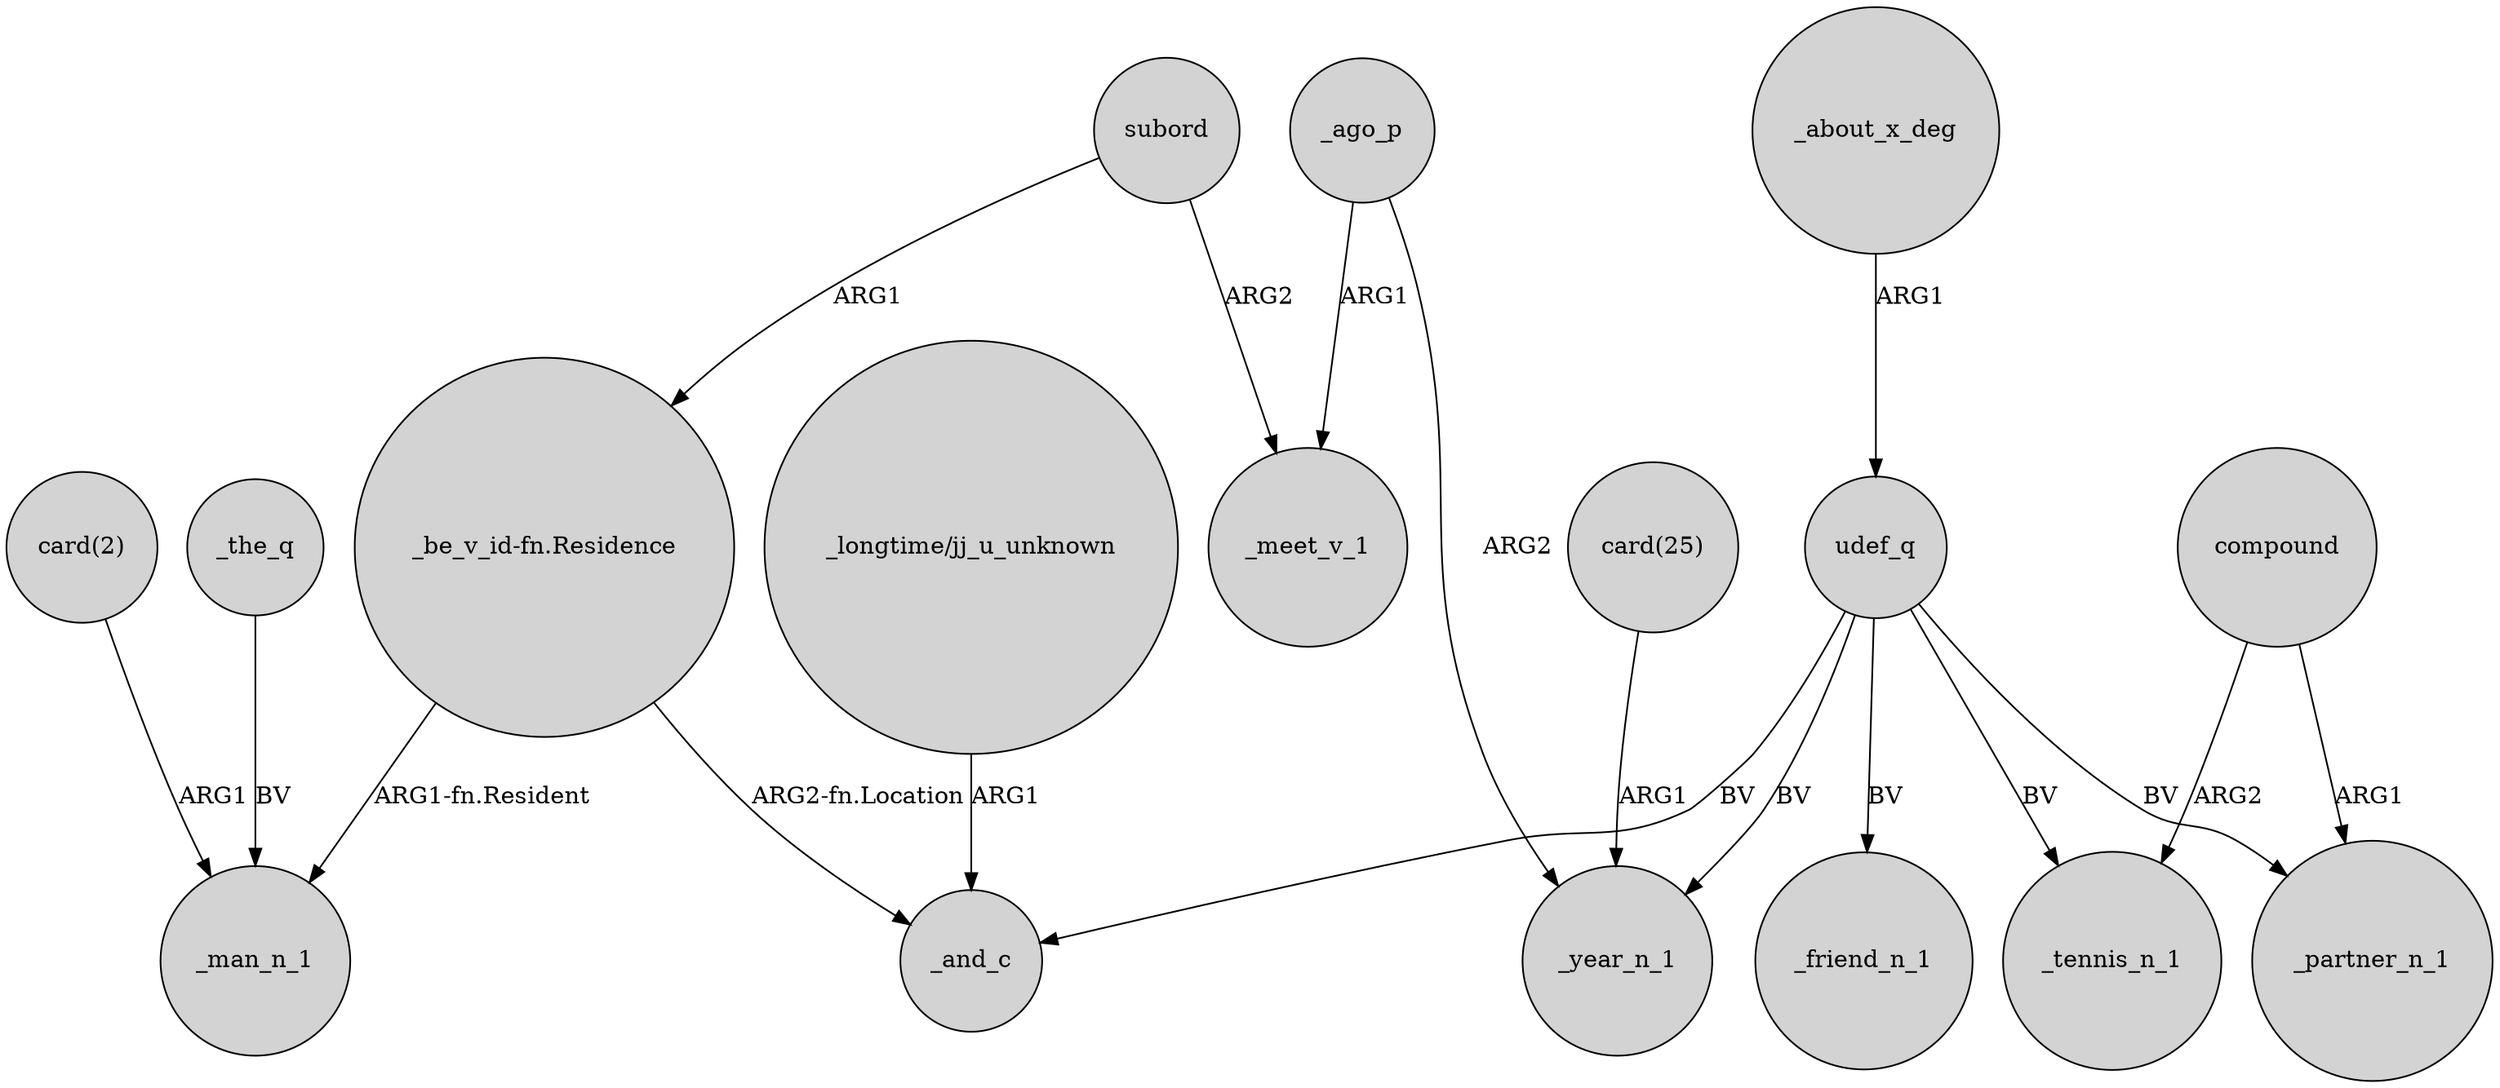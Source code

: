 digraph {
	node [shape=circle style=filled]
	subord -> "_be_v_id-fn.Residence" [label=ARG1]
	subord -> _meet_v_1 [label=ARG2]
	udef_q -> _year_n_1 [label=BV]
	compound -> _tennis_n_1 [label=ARG2]
	udef_q -> _tennis_n_1 [label=BV]
	udef_q -> _friend_n_1 [label=BV]
	"card(2)" -> _man_n_1 [label=ARG1]
	_ago_p -> _meet_v_1 [label=ARG1]
	udef_q -> _and_c [label=BV]
	"_longtime/jj_u_unknown" -> _and_c [label=ARG1]
	"_be_v_id-fn.Residence" -> _and_c [label="ARG2-fn.Location"]
	"card(25)" -> _year_n_1 [label=ARG1]
	_about_x_deg -> udef_q [label=ARG1]
	compound -> _partner_n_1 [label=ARG1]
	_the_q -> _man_n_1 [label=BV]
	"_be_v_id-fn.Residence" -> _man_n_1 [label="ARG1-fn.Resident"]
	udef_q -> _partner_n_1 [label=BV]
	_ago_p -> _year_n_1 [label=ARG2]
}
